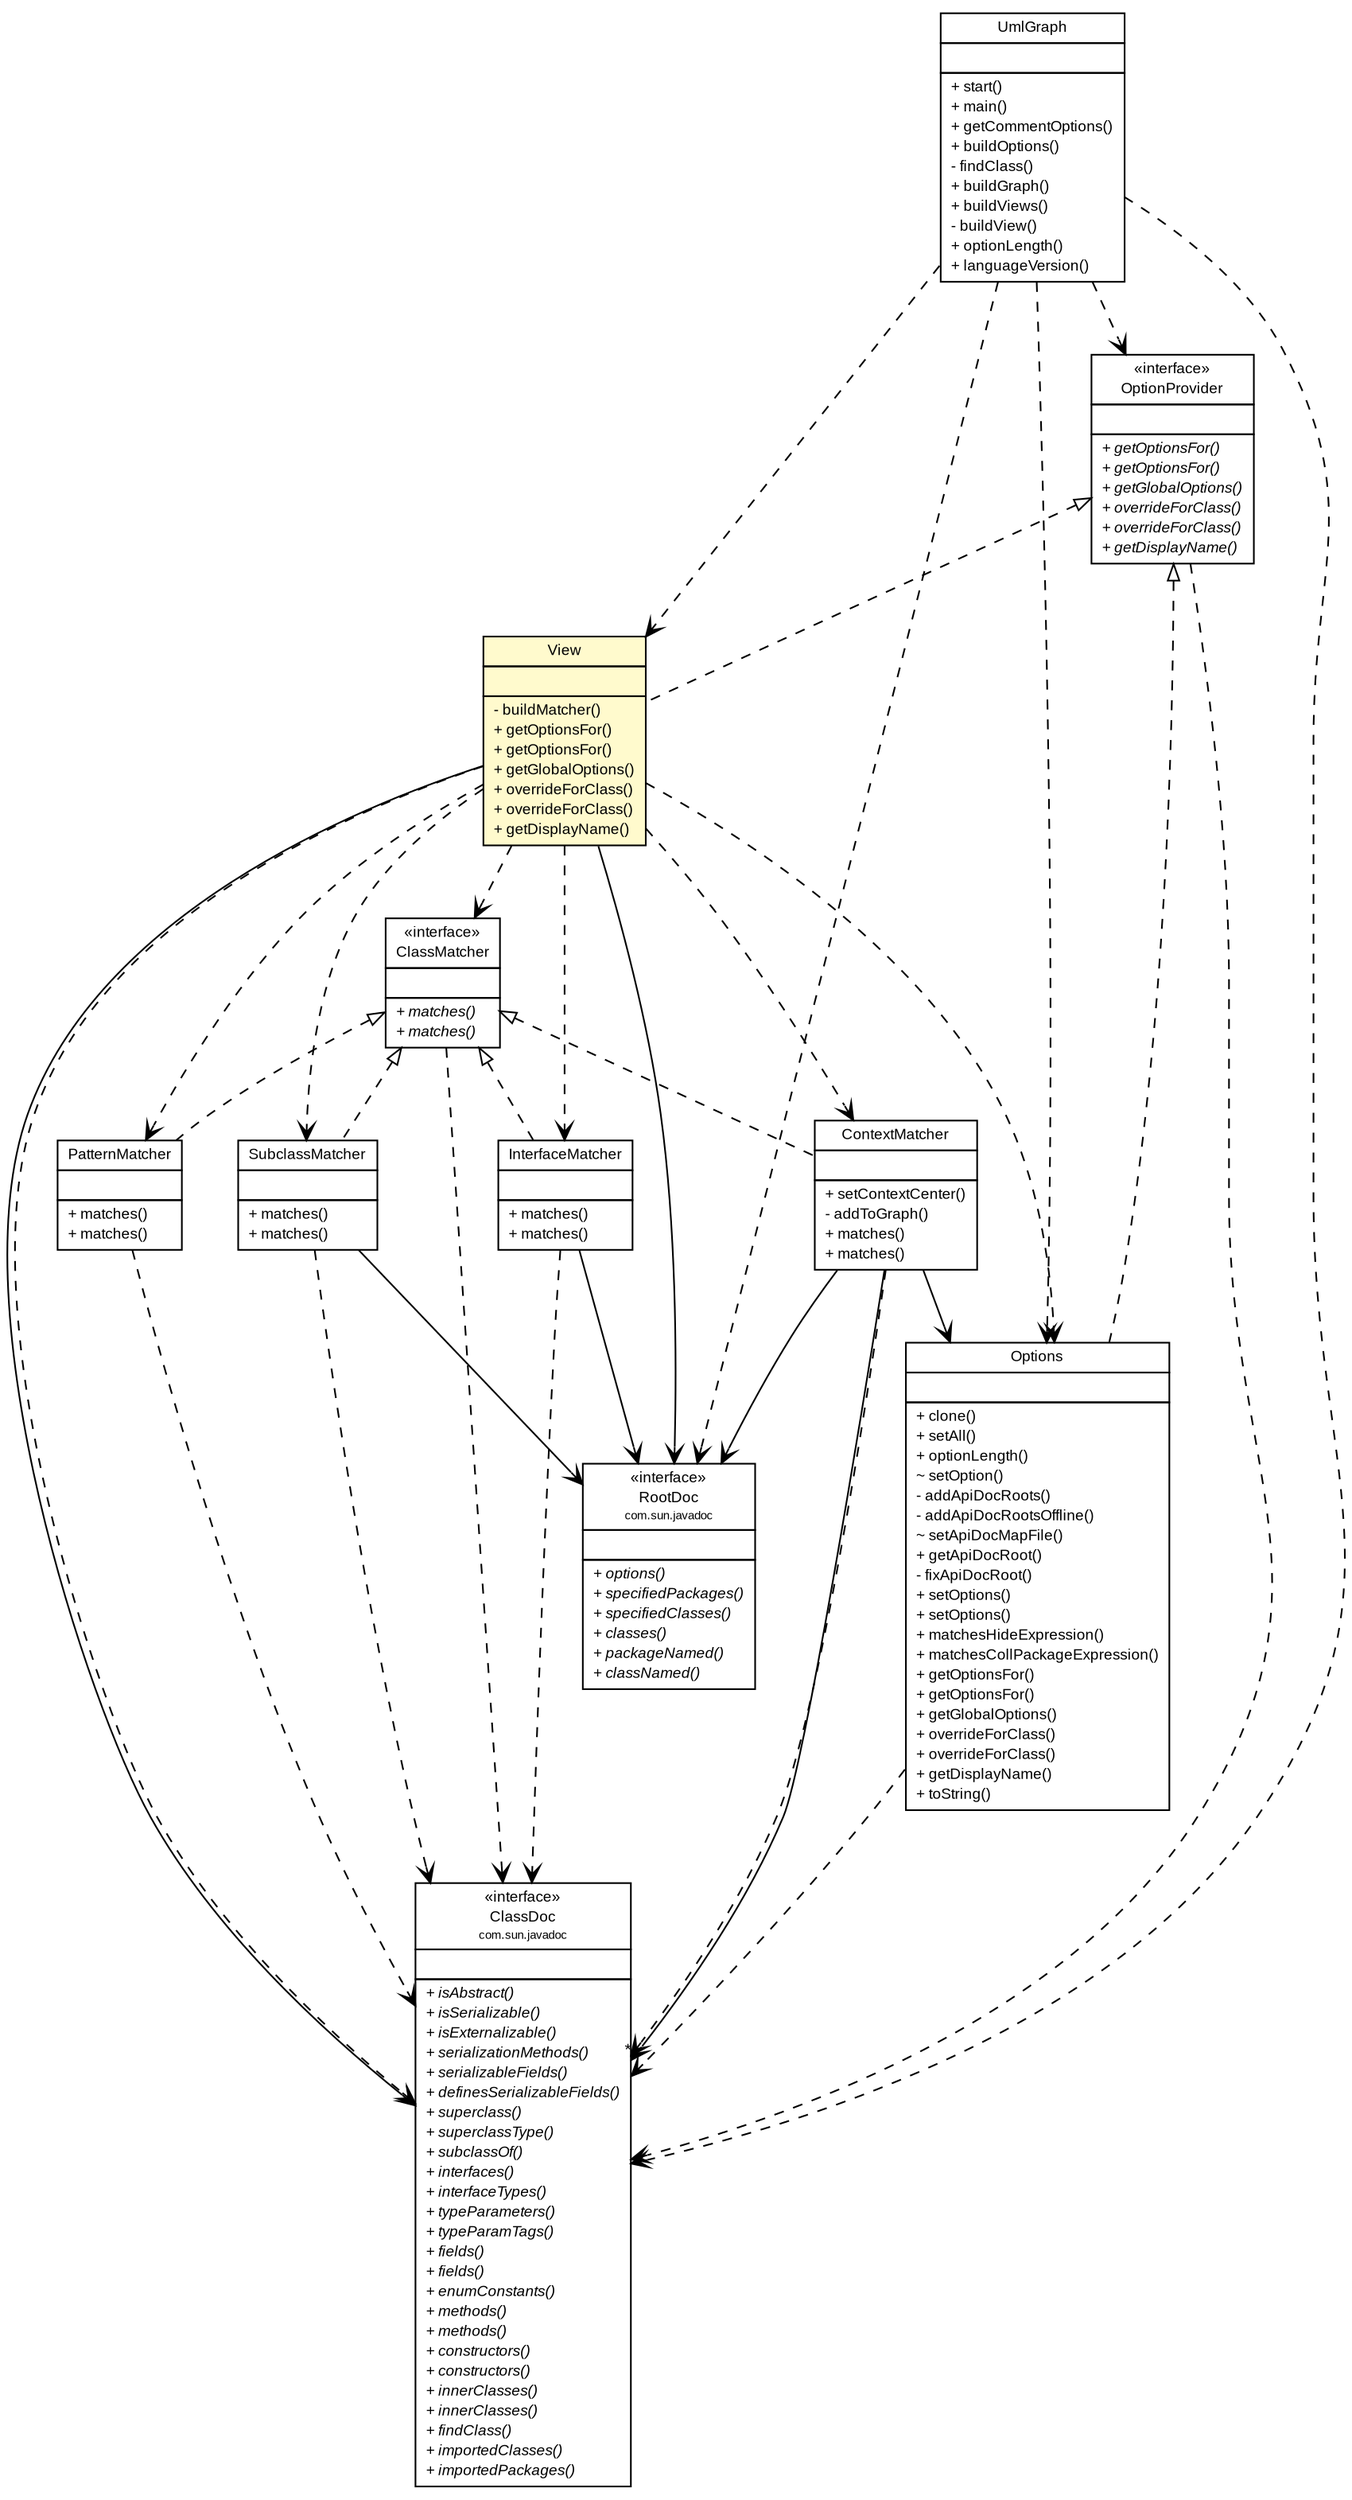 #!/usr/local/bin/dot
#
# Class diagram 
# Generated by UMLGraph version R5_7_2-3-gee82a7 (http://www.umlgraph.org/)
#

digraph G {
	edge [fontname="arial",fontsize=10,labelfontname="arial",labelfontsize=10];
	node [fontname="arial",fontsize=10,shape=plaintext];
	nodesep=0.25;
	ranksep=0.5;
	// org.umlgraph.doclet.View
	c909 [label=<<table title="org.umlgraph.doclet.View" border="0" cellborder="1" cellspacing="0" cellpadding="2" port="p" bgcolor="lemonChiffon" href="./View.html">
		<tr><td><table border="0" cellspacing="0" cellpadding="1">
<tr><td align="center" balign="center"> View </td></tr>
		</table></td></tr>
		<tr><td><table border="0" cellspacing="0" cellpadding="1">
<tr><td align="left" balign="left">  </td></tr>
		</table></td></tr>
		<tr><td><table border="0" cellspacing="0" cellpadding="1">
<tr><td align="left" balign="left"> - buildMatcher() </td></tr>
<tr><td align="left" balign="left"> + getOptionsFor() </td></tr>
<tr><td align="left" balign="left"> + getOptionsFor() </td></tr>
<tr><td align="left" balign="left"> + getGlobalOptions() </td></tr>
<tr><td align="left" balign="left"> + overrideForClass() </td></tr>
<tr><td align="left" balign="left"> + overrideForClass() </td></tr>
<tr><td align="left" balign="left"> + getDisplayName() </td></tr>
		</table></td></tr>
		</table>>, URL="./View.html", fontname="arial", fontcolor="black", fontsize=9.0];
	// org.umlgraph.doclet.UmlGraph
	c913 [label=<<table title="org.umlgraph.doclet.UmlGraph" border="0" cellborder="1" cellspacing="0" cellpadding="2" port="p" href="./UmlGraph.html">
		<tr><td><table border="0" cellspacing="0" cellpadding="1">
<tr><td align="center" balign="center"> UmlGraph </td></tr>
		</table></td></tr>
		<tr><td><table border="0" cellspacing="0" cellpadding="1">
<tr><td align="left" balign="left">  </td></tr>
		</table></td></tr>
		<tr><td><table border="0" cellspacing="0" cellpadding="1">
<tr><td align="left" balign="left"> + start() </td></tr>
<tr><td align="left" balign="left"> + main() </td></tr>
<tr><td align="left" balign="left"> + getCommentOptions() </td></tr>
<tr><td align="left" balign="left"> + buildOptions() </td></tr>
<tr><td align="left" balign="left"> - findClass() </td></tr>
<tr><td align="left" balign="left"> + buildGraph() </td></tr>
<tr><td align="left" balign="left"> + buildViews() </td></tr>
<tr><td align="left" balign="left"> - buildView() </td></tr>
<tr><td align="left" balign="left"> + optionLength() </td></tr>
<tr><td align="left" balign="left"> + languageVersion() </td></tr>
		</table></td></tr>
		</table>>, URL="./UmlGraph.html", fontname="arial", fontcolor="black", fontsize=9.0];
	// org.umlgraph.doclet.SubclassMatcher
	c914 [label=<<table title="org.umlgraph.doclet.SubclassMatcher" border="0" cellborder="1" cellspacing="0" cellpadding="2" port="p" href="./SubclassMatcher.html">
		<tr><td><table border="0" cellspacing="0" cellpadding="1">
<tr><td align="center" balign="center"> SubclassMatcher </td></tr>
		</table></td></tr>
		<tr><td><table border="0" cellspacing="0" cellpadding="1">
<tr><td align="left" balign="left">  </td></tr>
		</table></td></tr>
		<tr><td><table border="0" cellspacing="0" cellpadding="1">
<tr><td align="left" balign="left"> + matches() </td></tr>
<tr><td align="left" balign="left"> + matches() </td></tr>
		</table></td></tr>
		</table>>, URL="./SubclassMatcher.html", fontname="arial", fontcolor="black", fontsize=9.0];
	// org.umlgraph.doclet.PatternMatcher
	c920 [label=<<table title="org.umlgraph.doclet.PatternMatcher" border="0" cellborder="1" cellspacing="0" cellpadding="2" port="p" href="./PatternMatcher.html">
		<tr><td><table border="0" cellspacing="0" cellpadding="1">
<tr><td align="center" balign="center"> PatternMatcher </td></tr>
		</table></td></tr>
		<tr><td><table border="0" cellspacing="0" cellpadding="1">
<tr><td align="left" balign="left">  </td></tr>
		</table></td></tr>
		<tr><td><table border="0" cellspacing="0" cellpadding="1">
<tr><td align="left" balign="left"> + matches() </td></tr>
<tr><td align="left" balign="left"> + matches() </td></tr>
		</table></td></tr>
		</table>>, URL="./PatternMatcher.html", fontname="arial", fontcolor="black", fontsize=9.0];
	// org.umlgraph.doclet.Options
	c923 [label=<<table title="org.umlgraph.doclet.Options" border="0" cellborder="1" cellspacing="0" cellpadding="2" port="p" href="./Options.html">
		<tr><td><table border="0" cellspacing="0" cellpadding="1">
<tr><td align="center" balign="center"> Options </td></tr>
		</table></td></tr>
		<tr><td><table border="0" cellspacing="0" cellpadding="1">
<tr><td align="left" balign="left">  </td></tr>
		</table></td></tr>
		<tr><td><table border="0" cellspacing="0" cellpadding="1">
<tr><td align="left" balign="left"> + clone() </td></tr>
<tr><td align="left" balign="left"> + setAll() </td></tr>
<tr><td align="left" balign="left"> + optionLength() </td></tr>
<tr><td align="left" balign="left"> ~ setOption() </td></tr>
<tr><td align="left" balign="left"> - addApiDocRoots() </td></tr>
<tr><td align="left" balign="left"> - addApiDocRootsOffline() </td></tr>
<tr><td align="left" balign="left"> ~ setApiDocMapFile() </td></tr>
<tr><td align="left" balign="left"> + getApiDocRoot() </td></tr>
<tr><td align="left" balign="left"> - fixApiDocRoot() </td></tr>
<tr><td align="left" balign="left"> + setOptions() </td></tr>
<tr><td align="left" balign="left"> + setOptions() </td></tr>
<tr><td align="left" balign="left"> + matchesHideExpression() </td></tr>
<tr><td align="left" balign="left"> + matchesCollPackageExpression() </td></tr>
<tr><td align="left" balign="left"> + getOptionsFor() </td></tr>
<tr><td align="left" balign="left"> + getOptionsFor() </td></tr>
<tr><td align="left" balign="left"> + getGlobalOptions() </td></tr>
<tr><td align="left" balign="left"> + overrideForClass() </td></tr>
<tr><td align="left" balign="left"> + overrideForClass() </td></tr>
<tr><td align="left" balign="left"> + getDisplayName() </td></tr>
<tr><td align="left" balign="left"> + toString() </td></tr>
		</table></td></tr>
		</table>>, URL="./Options.html", fontname="arial", fontcolor="black", fontsize=9.0];
	// org.umlgraph.doclet.OptionProvider
	c924 [label=<<table title="org.umlgraph.doclet.OptionProvider" border="0" cellborder="1" cellspacing="0" cellpadding="2" port="p" href="./OptionProvider.html">
		<tr><td><table border="0" cellspacing="0" cellpadding="1">
<tr><td align="center" balign="center"> &#171;interface&#187; </td></tr>
<tr><td align="center" balign="center"> OptionProvider </td></tr>
		</table></td></tr>
		<tr><td><table border="0" cellspacing="0" cellpadding="1">
<tr><td align="left" balign="left">  </td></tr>
		</table></td></tr>
		<tr><td><table border="0" cellspacing="0" cellpadding="1">
<tr><td align="left" balign="left"><font face="arial italic" point-size="9.0"> + getOptionsFor() </font></td></tr>
<tr><td align="left" balign="left"><font face="arial italic" point-size="9.0"> + getOptionsFor() </font></td></tr>
<tr><td align="left" balign="left"><font face="arial italic" point-size="9.0"> + getGlobalOptions() </font></td></tr>
<tr><td align="left" balign="left"><font face="arial italic" point-size="9.0"> + overrideForClass() </font></td></tr>
<tr><td align="left" balign="left"><font face="arial italic" point-size="9.0"> + overrideForClass() </font></td></tr>
<tr><td align="left" balign="left"><font face="arial italic" point-size="9.0"> + getDisplayName() </font></td></tr>
		</table></td></tr>
		</table>>, URL="./OptionProvider.html", fontname="arial", fontcolor="black", fontsize=9.0];
	// org.umlgraph.doclet.InterfaceMatcher
	c925 [label=<<table title="org.umlgraph.doclet.InterfaceMatcher" border="0" cellborder="1" cellspacing="0" cellpadding="2" port="p" href="./InterfaceMatcher.html">
		<tr><td><table border="0" cellspacing="0" cellpadding="1">
<tr><td align="center" balign="center"> InterfaceMatcher </td></tr>
		</table></td></tr>
		<tr><td><table border="0" cellspacing="0" cellpadding="1">
<tr><td align="left" balign="left">  </td></tr>
		</table></td></tr>
		<tr><td><table border="0" cellspacing="0" cellpadding="1">
<tr><td align="left" balign="left"> + matches() </td></tr>
<tr><td align="left" balign="left"> + matches() </td></tr>
		</table></td></tr>
		</table>>, URL="./InterfaceMatcher.html", fontname="arial", fontcolor="black", fontsize=9.0];
	// org.umlgraph.doclet.ContextMatcher
	c927 [label=<<table title="org.umlgraph.doclet.ContextMatcher" border="0" cellborder="1" cellspacing="0" cellpadding="2" port="p" href="./ContextMatcher.html">
		<tr><td><table border="0" cellspacing="0" cellpadding="1">
<tr><td align="center" balign="center"> ContextMatcher </td></tr>
		</table></td></tr>
		<tr><td><table border="0" cellspacing="0" cellpadding="1">
<tr><td align="left" balign="left">  </td></tr>
		</table></td></tr>
		<tr><td><table border="0" cellspacing="0" cellpadding="1">
<tr><td align="left" balign="left"> + setContextCenter() </td></tr>
<tr><td align="left" balign="left"> - addToGraph() </td></tr>
<tr><td align="left" balign="left"> + matches() </td></tr>
<tr><td align="left" balign="left"> + matches() </td></tr>
		</table></td></tr>
		</table>>, URL="./ContextMatcher.html", fontname="arial", fontcolor="black", fontsize=9.0];
	// org.umlgraph.doclet.ClassMatcher
	c930 [label=<<table title="org.umlgraph.doclet.ClassMatcher" border="0" cellborder="1" cellspacing="0" cellpadding="2" port="p" href="./ClassMatcher.html">
		<tr><td><table border="0" cellspacing="0" cellpadding="1">
<tr><td align="center" balign="center"> &#171;interface&#187; </td></tr>
<tr><td align="center" balign="center"> ClassMatcher </td></tr>
		</table></td></tr>
		<tr><td><table border="0" cellspacing="0" cellpadding="1">
<tr><td align="left" balign="left">  </td></tr>
		</table></td></tr>
		<tr><td><table border="0" cellspacing="0" cellpadding="1">
<tr><td align="left" balign="left"><font face="arial italic" point-size="9.0"> + matches() </font></td></tr>
<tr><td align="left" balign="left"><font face="arial italic" point-size="9.0"> + matches() </font></td></tr>
		</table></td></tr>
		</table>>, URL="./ClassMatcher.html", fontname="arial", fontcolor="black", fontsize=9.0];
	//org.umlgraph.doclet.View implements org.umlgraph.doclet.OptionProvider
	c924:p -> c909:p [dir=back,arrowtail=empty,style=dashed];
	// org.umlgraph.doclet.View DEPEND org.umlgraph.doclet.Options
	c909:p -> c923:p [taillabel="", label="", headlabel="", fontname="arial", fontcolor="black", fontsize=10.0, color="black", arrowhead=open, style=dashed];
	// org.umlgraph.doclet.View DEPEND org.umlgraph.doclet.ClassMatcher
	c909:p -> c930:p [taillabel="", label="", headlabel="", fontname="arial", fontcolor="black", fontsize=10.0, color="black", arrowhead=open, style=dashed];
	// org.umlgraph.doclet.View DEPEND org.umlgraph.doclet.InterfaceMatcher
	c909:p -> c925:p [taillabel="", label="", headlabel="", fontname="arial", fontcolor="black", fontsize=10.0, color="black", arrowhead=open, style=dashed];
	// org.umlgraph.doclet.View DEPEND org.umlgraph.doclet.PatternMatcher
	c909:p -> c920:p [taillabel="", label="", headlabel="", fontname="arial", fontcolor="black", fontsize=10.0, color="black", arrowhead=open, style=dashed];
	// org.umlgraph.doclet.View DEPEND org.umlgraph.doclet.SubclassMatcher
	c909:p -> c914:p [taillabel="", label="", headlabel="", fontname="arial", fontcolor="black", fontsize=10.0, color="black", arrowhead=open, style=dashed];
	// org.umlgraph.doclet.View DEPEND org.umlgraph.doclet.ContextMatcher
	c909:p -> c927:p [taillabel="", label="", headlabel="", fontname="arial", fontcolor="black", fontsize=10.0, color="black", arrowhead=open, style=dashed];
	// org.umlgraph.doclet.UmlGraph DEPEND org.umlgraph.doclet.OptionProvider
	c913:p -> c924:p [taillabel="", label="", headlabel="", fontname="arial", fontcolor="black", fontsize=10.0, color="black", arrowhead=open, style=dashed];
	// org.umlgraph.doclet.UmlGraph DEPEND org.umlgraph.doclet.Options
	c913:p -> c923:p [taillabel="", label="", headlabel="", fontname="arial", fontcolor="black", fontsize=10.0, color="black", arrowhead=open, style=dashed];
	// org.umlgraph.doclet.UmlGraph DEPEND org.umlgraph.doclet.View
	c913:p -> c909:p [taillabel="", label="", headlabel="", fontname="arial", fontcolor="black", fontsize=10.0, color="black", arrowhead=open, style=dashed];
	//org.umlgraph.doclet.SubclassMatcher implements org.umlgraph.doclet.ClassMatcher
	c930:p -> c914:p [dir=back,arrowtail=empty,style=dashed];
	//org.umlgraph.doclet.PatternMatcher implements org.umlgraph.doclet.ClassMatcher
	c930:p -> c920:p [dir=back,arrowtail=empty,style=dashed];
	//org.umlgraph.doclet.Options implements org.umlgraph.doclet.OptionProvider
	c924:p -> c923:p [dir=back,arrowtail=empty,style=dashed];
	//org.umlgraph.doclet.InterfaceMatcher implements org.umlgraph.doclet.ClassMatcher
	c930:p -> c925:p [dir=back,arrowtail=empty,style=dashed];
	//org.umlgraph.doclet.ContextMatcher implements org.umlgraph.doclet.ClassMatcher
	c930:p -> c927:p [dir=back,arrowtail=empty,style=dashed];
	// org.umlgraph.doclet.View NAVASSOC com.sun.javadoc.ClassDoc
	c909:p -> c936:p [taillabel="", label="", headlabel="", fontname="arial", fontcolor="black", fontsize=10.0, color="black", arrowhead=open];
	// org.umlgraph.doclet.View NAVASSOC com.sun.javadoc.RootDoc
	c909:p -> c937:p [taillabel="", label="", headlabel="", fontname="arial", fontcolor="black", fontsize=10.0, color="black", arrowhead=open];
	// org.umlgraph.doclet.SubclassMatcher NAVASSOC com.sun.javadoc.RootDoc
	c914:p -> c937:p [taillabel="", label="", headlabel="", fontname="arial", fontcolor="black", fontsize=10.0, color="black", arrowhead=open];
	// org.umlgraph.doclet.InterfaceMatcher NAVASSOC com.sun.javadoc.RootDoc
	c925:p -> c937:p [taillabel="", label="", headlabel="", fontname="arial", fontcolor="black", fontsize=10.0, color="black", arrowhead=open];
	// org.umlgraph.doclet.ContextMatcher NAVASSOC com.sun.javadoc.ClassDoc
	c927:p -> c936:p [taillabel="", label="", headlabel="*", fontname="arial", fontcolor="black", fontsize=10.0, color="black", arrowhead=open];
	// org.umlgraph.doclet.ContextMatcher NAVASSOC org.umlgraph.doclet.Options
	c927:p -> c923:p [taillabel="", label="", headlabel="", fontname="arial", fontcolor="black", fontsize=10.0, color="black", arrowhead=open];
	// org.umlgraph.doclet.ContextMatcher NAVASSOC com.sun.javadoc.RootDoc
	c927:p -> c937:p [taillabel="", label="", headlabel="", fontname="arial", fontcolor="black", fontsize=10.0, color="black", arrowhead=open];
	// org.umlgraph.doclet.View DEPEND com.sun.javadoc.ClassDoc
	c909:p -> c936:p [taillabel="", label="", headlabel="", fontname="arial", fontcolor="black", fontsize=10.0, color="black", arrowhead=open, style=dashed];
	// org.umlgraph.doclet.UmlGraph DEPEND com.sun.javadoc.ClassDoc
	c913:p -> c936:p [taillabel="", label="", headlabel="", fontname="arial", fontcolor="black", fontsize=10.0, color="black", arrowhead=open, style=dashed];
	// org.umlgraph.doclet.UmlGraph DEPEND com.sun.javadoc.RootDoc
	c913:p -> c937:p [taillabel="", label="", headlabel="", fontname="arial", fontcolor="black", fontsize=10.0, color="black", arrowhead=open, style=dashed];
	// org.umlgraph.doclet.SubclassMatcher DEPEND com.sun.javadoc.ClassDoc
	c914:p -> c936:p [taillabel="", label="", headlabel="", fontname="arial", fontcolor="black", fontsize=10.0, color="black", arrowhead=open, style=dashed];
	// org.umlgraph.doclet.PatternMatcher DEPEND com.sun.javadoc.ClassDoc
	c920:p -> c936:p [taillabel="", label="", headlabel="", fontname="arial", fontcolor="black", fontsize=10.0, color="black", arrowhead=open, style=dashed];
	// org.umlgraph.doclet.Options DEPEND com.sun.javadoc.ClassDoc
	c923:p -> c936:p [taillabel="", label="", headlabel="", fontname="arial", fontcolor="black", fontsize=10.0, color="black", arrowhead=open, style=dashed];
	// org.umlgraph.doclet.OptionProvider DEPEND com.sun.javadoc.ClassDoc
	c924:p -> c936:p [taillabel="", label="", headlabel="", fontname="arial", fontcolor="black", fontsize=10.0, color="black", arrowhead=open, style=dashed];
	// org.umlgraph.doclet.InterfaceMatcher DEPEND com.sun.javadoc.ClassDoc
	c925:p -> c936:p [taillabel="", label="", headlabel="", fontname="arial", fontcolor="black", fontsize=10.0, color="black", arrowhead=open, style=dashed];
	// org.umlgraph.doclet.ContextMatcher DEPEND com.sun.javadoc.ClassDoc
	c927:p -> c936:p [taillabel="", label="", headlabel="", fontname="arial", fontcolor="black", fontsize=10.0, color="black", arrowhead=open, style=dashed];
	// org.umlgraph.doclet.ClassMatcher DEPEND com.sun.javadoc.ClassDoc
	c930:p -> c936:p [taillabel="", label="", headlabel="", fontname="arial", fontcolor="black", fontsize=10.0, color="black", arrowhead=open, style=dashed];
	// com.sun.javadoc.RootDoc
	c937 [label=<<table title="com.sun.javadoc.RootDoc" border="0" cellborder="1" cellspacing="0" cellpadding="2" port="p" href="http://docs.oracle.com/javase/7/docs/jdk/api/javadoc/doclet/com/sun/javadoc/RootDoc.html">
		<tr><td><table border="0" cellspacing="0" cellpadding="1">
<tr><td align="center" balign="center"> &#171;interface&#187; </td></tr>
<tr><td align="center" balign="center"> RootDoc </td></tr>
<tr><td align="center" balign="center"><font point-size="7.0"> com.sun.javadoc </font></td></tr>
		</table></td></tr>
		<tr><td><table border="0" cellspacing="0" cellpadding="1">
<tr><td align="left" balign="left">  </td></tr>
		</table></td></tr>
		<tr><td><table border="0" cellspacing="0" cellpadding="1">
<tr><td align="left" balign="left"><font face="arial italic" point-size="9.0"> + options() </font></td></tr>
<tr><td align="left" balign="left"><font face="arial italic" point-size="9.0"> + specifiedPackages() </font></td></tr>
<tr><td align="left" balign="left"><font face="arial italic" point-size="9.0"> + specifiedClasses() </font></td></tr>
<tr><td align="left" balign="left"><font face="arial italic" point-size="9.0"> + classes() </font></td></tr>
<tr><td align="left" balign="left"><font face="arial italic" point-size="9.0"> + packageNamed() </font></td></tr>
<tr><td align="left" balign="left"><font face="arial italic" point-size="9.0"> + classNamed() </font></td></tr>
		</table></td></tr>
		</table>>, URL="http://docs.oracle.com/javase/7/docs/jdk/api/javadoc/doclet/com/sun/javadoc/RootDoc.html", fontname="arial", fontcolor="black", fontsize=9.0];
	// com.sun.javadoc.ClassDoc
	c936 [label=<<table title="com.sun.javadoc.ClassDoc" border="0" cellborder="1" cellspacing="0" cellpadding="2" port="p" href="http://docs.oracle.com/javase/7/docs/jdk/api/javadoc/doclet/com/sun/javadoc/ClassDoc.html">
		<tr><td><table border="0" cellspacing="0" cellpadding="1">
<tr><td align="center" balign="center"> &#171;interface&#187; </td></tr>
<tr><td align="center" balign="center"> ClassDoc </td></tr>
<tr><td align="center" balign="center"><font point-size="7.0"> com.sun.javadoc </font></td></tr>
		</table></td></tr>
		<tr><td><table border="0" cellspacing="0" cellpadding="1">
<tr><td align="left" balign="left">  </td></tr>
		</table></td></tr>
		<tr><td><table border="0" cellspacing="0" cellpadding="1">
<tr><td align="left" balign="left"><font face="arial italic" point-size="9.0"> + isAbstract() </font></td></tr>
<tr><td align="left" balign="left"><font face="arial italic" point-size="9.0"> + isSerializable() </font></td></tr>
<tr><td align="left" balign="left"><font face="arial italic" point-size="9.0"> + isExternalizable() </font></td></tr>
<tr><td align="left" balign="left"><font face="arial italic" point-size="9.0"> + serializationMethods() </font></td></tr>
<tr><td align="left" balign="left"><font face="arial italic" point-size="9.0"> + serializableFields() </font></td></tr>
<tr><td align="left" balign="left"><font face="arial italic" point-size="9.0"> + definesSerializableFields() </font></td></tr>
<tr><td align="left" balign="left"><font face="arial italic" point-size="9.0"> + superclass() </font></td></tr>
<tr><td align="left" balign="left"><font face="arial italic" point-size="9.0"> + superclassType() </font></td></tr>
<tr><td align="left" balign="left"><font face="arial italic" point-size="9.0"> + subclassOf() </font></td></tr>
<tr><td align="left" balign="left"><font face="arial italic" point-size="9.0"> + interfaces() </font></td></tr>
<tr><td align="left" balign="left"><font face="arial italic" point-size="9.0"> + interfaceTypes() </font></td></tr>
<tr><td align="left" balign="left"><font face="arial italic" point-size="9.0"> + typeParameters() </font></td></tr>
<tr><td align="left" balign="left"><font face="arial italic" point-size="9.0"> + typeParamTags() </font></td></tr>
<tr><td align="left" balign="left"><font face="arial italic" point-size="9.0"> + fields() </font></td></tr>
<tr><td align="left" balign="left"><font face="arial italic" point-size="9.0"> + fields() </font></td></tr>
<tr><td align="left" balign="left"><font face="arial italic" point-size="9.0"> + enumConstants() </font></td></tr>
<tr><td align="left" balign="left"><font face="arial italic" point-size="9.0"> + methods() </font></td></tr>
<tr><td align="left" balign="left"><font face="arial italic" point-size="9.0"> + methods() </font></td></tr>
<tr><td align="left" balign="left"><font face="arial italic" point-size="9.0"> + constructors() </font></td></tr>
<tr><td align="left" balign="left"><font face="arial italic" point-size="9.0"> + constructors() </font></td></tr>
<tr><td align="left" balign="left"><font face="arial italic" point-size="9.0"> + innerClasses() </font></td></tr>
<tr><td align="left" balign="left"><font face="arial italic" point-size="9.0"> + innerClasses() </font></td></tr>
<tr><td align="left" balign="left"><font face="arial italic" point-size="9.0"> + findClass() </font></td></tr>
<tr><td align="left" balign="left"><font face="arial italic" point-size="9.0"> + importedClasses() </font></td></tr>
<tr><td align="left" balign="left"><font face="arial italic" point-size="9.0"> + importedPackages() </font></td></tr>
		</table></td></tr>
		</table>>, URL="http://docs.oracle.com/javase/7/docs/jdk/api/javadoc/doclet/com/sun/javadoc/ClassDoc.html", fontname="arial", fontcolor="black", fontsize=9.0];
}

